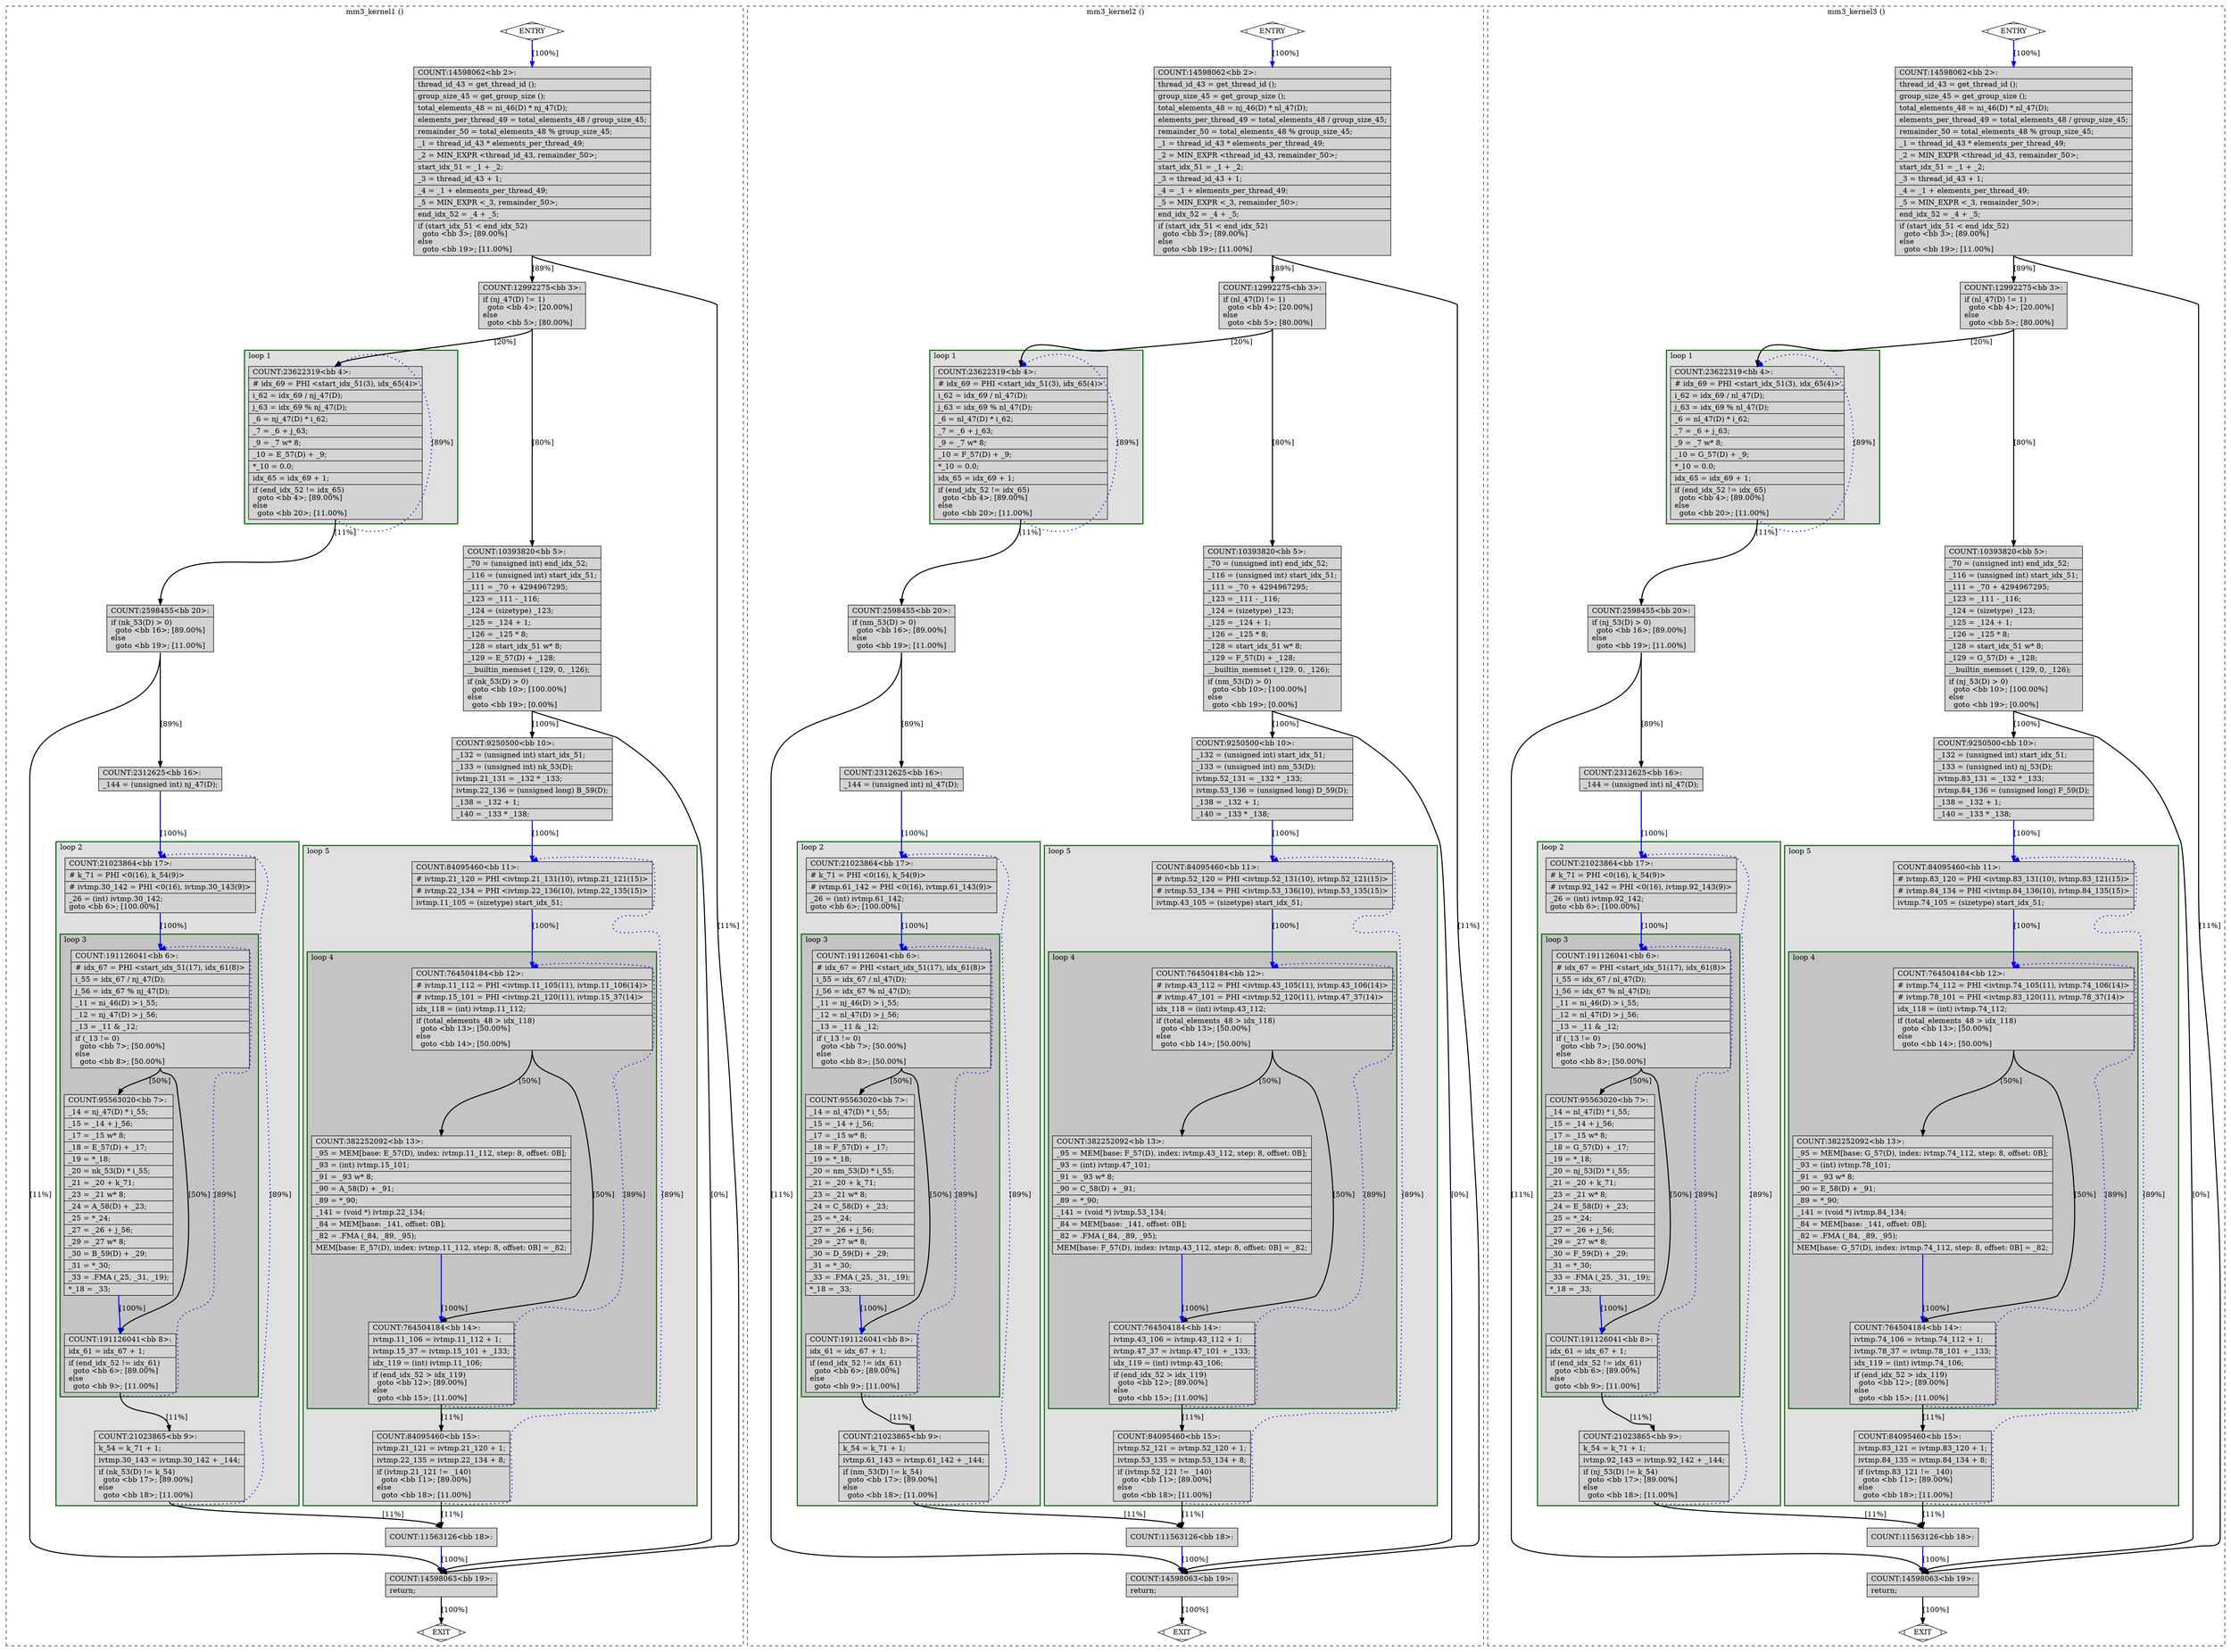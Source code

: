 digraph "3mm.dev.c.231t.optimized" {
overlap=false;
subgraph "cluster_mm3_kernel1" {
	style="dashed";
	color="black";
	label="mm3_kernel1 ()";
	subgraph cluster_3_5 {
	style="filled";
	color="darkgreen";
	fillcolor="grey88";
	label="loop 5";
	labeljust=l;
	penwidth=2;
	subgraph cluster_3_4 {
	style="filled";
	color="darkgreen";
	fillcolor="grey77";
	label="loop 4";
	labeljust=l;
	penwidth=2;
	fn_3_basic_block_12 [shape=record,style=filled,fillcolor=lightgrey,label="{COUNT:764504184\<bb\ 12\>:\l\
|#\ ivtmp.11_112\ =\ PHI\ \<ivtmp.11_105(11),\ ivtmp.11_106(14)\>\l\
|#\ ivtmp.15_101\ =\ PHI\ \<ivtmp.21_120(11),\ ivtmp.15_37(14)\>\l\
|idx_118\ =\ (int)\ ivtmp.11_112;\l\
|if\ (total_elements_48\ \>\ idx_118)\l\
\ \ goto\ \<bb\ 13\>;\ [50.00%]\l\
else\l\
\ \ goto\ \<bb\ 14\>;\ [50.00%]\l\
}"];

	fn_3_basic_block_13 [shape=record,style=filled,fillcolor=lightgrey,label="{COUNT:382252092\<bb\ 13\>:\l\
|_95\ =\ MEM[base:\ E_57(D),\ index:\ ivtmp.11_112,\ step:\ 8,\ offset:\ 0B];\l\
|_93\ =\ (int)\ ivtmp.15_101;\l\
|_91\ =\ _93\ w*\ 8;\l\
|_90\ =\ A_58(D)\ +\ _91;\l\
|_89\ =\ *_90;\l\
|_141\ =\ (void\ *)\ ivtmp.22_134;\l\
|_84\ =\ MEM[base:\ _141,\ offset:\ 0B];\l\
|_82\ =\ .FMA\ (_84,\ _89,\ _95);\l\
|MEM[base:\ E_57(D),\ index:\ ivtmp.11_112,\ step:\ 8,\ offset:\ 0B]\ =\ _82;\l\
}"];

	fn_3_basic_block_14 [shape=record,style=filled,fillcolor=lightgrey,label="{COUNT:764504184\<bb\ 14\>:\l\
|ivtmp.11_106\ =\ ivtmp.11_112\ +\ 1;\l\
|ivtmp.15_37\ =\ ivtmp.15_101\ +\ _133;\l\
|idx_119\ =\ (int)\ ivtmp.11_106;\l\
|if\ (end_idx_52\ \>\ idx_119)\l\
\ \ goto\ \<bb\ 12\>;\ [89.00%]\l\
else\l\
\ \ goto\ \<bb\ 15\>;\ [11.00%]\l\
}"];

	}
	fn_3_basic_block_11 [shape=record,style=filled,fillcolor=lightgrey,label="{COUNT:84095460\<bb\ 11\>:\l\
|#\ ivtmp.21_120\ =\ PHI\ \<ivtmp.21_131(10),\ ivtmp.21_121(15)\>\l\
|#\ ivtmp.22_134\ =\ PHI\ \<ivtmp.22_136(10),\ ivtmp.22_135(15)\>\l\
|ivtmp.11_105\ =\ (sizetype)\ start_idx_51;\l\
}"];

	fn_3_basic_block_15 [shape=record,style=filled,fillcolor=lightgrey,label="{COUNT:84095460\<bb\ 15\>:\l\
|ivtmp.21_121\ =\ ivtmp.21_120\ +\ 1;\l\
|ivtmp.22_135\ =\ ivtmp.22_134\ +\ 8;\l\
|if\ (ivtmp.21_121\ !=\ _140)\l\
\ \ goto\ \<bb\ 11\>;\ [89.00%]\l\
else\l\
\ \ goto\ \<bb\ 18\>;\ [11.00%]\l\
}"];

	}
	subgraph cluster_3_2 {
	style="filled";
	color="darkgreen";
	fillcolor="grey88";
	label="loop 2";
	labeljust=l;
	penwidth=2;
	subgraph cluster_3_3 {
	style="filled";
	color="darkgreen";
	fillcolor="grey77";
	label="loop 3";
	labeljust=l;
	penwidth=2;
	fn_3_basic_block_6 [shape=record,style=filled,fillcolor=lightgrey,label="{COUNT:191126041\<bb\ 6\>:\l\
|#\ idx_67\ =\ PHI\ \<start_idx_51(17),\ idx_61(8)\>\l\
|i_55\ =\ idx_67\ /\ nj_47(D);\l\
|j_56\ =\ idx_67\ %\ nj_47(D);\l\
|_11\ =\ ni_46(D)\ \>\ i_55;\l\
|_12\ =\ nj_47(D)\ \>\ j_56;\l\
|_13\ =\ _11\ &\ _12;\l\
|if\ (_13\ !=\ 0)\l\
\ \ goto\ \<bb\ 7\>;\ [50.00%]\l\
else\l\
\ \ goto\ \<bb\ 8\>;\ [50.00%]\l\
}"];

	fn_3_basic_block_7 [shape=record,style=filled,fillcolor=lightgrey,label="{COUNT:95563020\<bb\ 7\>:\l\
|_14\ =\ nj_47(D)\ *\ i_55;\l\
|_15\ =\ _14\ +\ j_56;\l\
|_17\ =\ _15\ w*\ 8;\l\
|_18\ =\ E_57(D)\ +\ _17;\l\
|_19\ =\ *_18;\l\
|_20\ =\ nk_53(D)\ *\ i_55;\l\
|_21\ =\ _20\ +\ k_71;\l\
|_23\ =\ _21\ w*\ 8;\l\
|_24\ =\ A_58(D)\ +\ _23;\l\
|_25\ =\ *_24;\l\
|_27\ =\ _26\ +\ j_56;\l\
|_29\ =\ _27\ w*\ 8;\l\
|_30\ =\ B_59(D)\ +\ _29;\l\
|_31\ =\ *_30;\l\
|_33\ =\ .FMA\ (_25,\ _31,\ _19);\l\
|*_18\ =\ _33;\l\
}"];

	fn_3_basic_block_8 [shape=record,style=filled,fillcolor=lightgrey,label="{COUNT:191126041\<bb\ 8\>:\l\
|idx_61\ =\ idx_67\ +\ 1;\l\
|if\ (end_idx_52\ !=\ idx_61)\l\
\ \ goto\ \<bb\ 6\>;\ [89.00%]\l\
else\l\
\ \ goto\ \<bb\ 9\>;\ [11.00%]\l\
}"];

	}
	fn_3_basic_block_17 [shape=record,style=filled,fillcolor=lightgrey,label="{COUNT:21023864\<bb\ 17\>:\l\
|#\ k_71\ =\ PHI\ \<0(16),\ k_54(9)\>\l\
|#\ ivtmp.30_142\ =\ PHI\ \<0(16),\ ivtmp.30_143(9)\>\l\
|_26\ =\ (int)\ ivtmp.30_142;\l\
goto\ \<bb\ 6\>;\ [100.00%]\l\
}"];

	fn_3_basic_block_9 [shape=record,style=filled,fillcolor=lightgrey,label="{COUNT:21023865\<bb\ 9\>:\l\
|k_54\ =\ k_71\ +\ 1;\l\
|ivtmp.30_143\ =\ ivtmp.30_142\ +\ _144;\l\
|if\ (nk_53(D)\ !=\ k_54)\l\
\ \ goto\ \<bb\ 17\>;\ [89.00%]\l\
else\l\
\ \ goto\ \<bb\ 18\>;\ [11.00%]\l\
}"];

	}
	subgraph cluster_3_1 {
	style="filled";
	color="darkgreen";
	fillcolor="grey88";
	label="loop 1";
	labeljust=l;
	penwidth=2;
	fn_3_basic_block_4 [shape=record,style=filled,fillcolor=lightgrey,label="{COUNT:23622319\<bb\ 4\>:\l\
|#\ idx_69\ =\ PHI\ \<start_idx_51(3),\ idx_65(4)\>\l\
|i_62\ =\ idx_69\ /\ nj_47(D);\l\
|j_63\ =\ idx_69\ %\ nj_47(D);\l\
|_6\ =\ nj_47(D)\ *\ i_62;\l\
|_7\ =\ _6\ +\ j_63;\l\
|_9\ =\ _7\ w*\ 8;\l\
|_10\ =\ E_57(D)\ +\ _9;\l\
|*_10\ =\ 0.0;\l\
|idx_65\ =\ idx_69\ +\ 1;\l\
|if\ (end_idx_52\ !=\ idx_65)\l\
\ \ goto\ \<bb\ 4\>;\ [89.00%]\l\
else\l\
\ \ goto\ \<bb\ 20\>;\ [11.00%]\l\
}"];

	}
	fn_3_basic_block_0 [shape=Mdiamond,style=filled,fillcolor=white,label="ENTRY"];

	fn_3_basic_block_1 [shape=Mdiamond,style=filled,fillcolor=white,label="EXIT"];

	fn_3_basic_block_2 [shape=record,style=filled,fillcolor=lightgrey,label="{COUNT:14598062\<bb\ 2\>:\l\
|thread_id_43\ =\ get_thread_id\ ();\l\
|group_size_45\ =\ get_group_size\ ();\l\
|total_elements_48\ =\ ni_46(D)\ *\ nj_47(D);\l\
|elements_per_thread_49\ =\ total_elements_48\ /\ group_size_45;\l\
|remainder_50\ =\ total_elements_48\ %\ group_size_45;\l\
|_1\ =\ thread_id_43\ *\ elements_per_thread_49;\l\
|_2\ =\ MIN_EXPR\ \<thread_id_43,\ remainder_50\>;\l\
|start_idx_51\ =\ _1\ +\ _2;\l\
|_3\ =\ thread_id_43\ +\ 1;\l\
|_4\ =\ _1\ +\ elements_per_thread_49;\l\
|_5\ =\ MIN_EXPR\ \<_3,\ remainder_50\>;\l\
|end_idx_52\ =\ _4\ +\ _5;\l\
|if\ (start_idx_51\ \<\ end_idx_52)\l\
\ \ goto\ \<bb\ 3\>;\ [89.00%]\l\
else\l\
\ \ goto\ \<bb\ 19\>;\ [11.00%]\l\
}"];

	fn_3_basic_block_3 [shape=record,style=filled,fillcolor=lightgrey,label="{COUNT:12992275\<bb\ 3\>:\l\
|if\ (nj_47(D)\ !=\ 1)\l\
\ \ goto\ \<bb\ 4\>;\ [20.00%]\l\
else\l\
\ \ goto\ \<bb\ 5\>;\ [80.00%]\l\
}"];

	fn_3_basic_block_5 [shape=record,style=filled,fillcolor=lightgrey,label="{COUNT:10393820\<bb\ 5\>:\l\
|_70\ =\ (unsigned\ int)\ end_idx_52;\l\
|_116\ =\ (unsigned\ int)\ start_idx_51;\l\
|_111\ =\ _70\ +\ 4294967295;\l\
|_123\ =\ _111\ -\ _116;\l\
|_124\ =\ (sizetype)\ _123;\l\
|_125\ =\ _124\ +\ 1;\l\
|_126\ =\ _125\ *\ 8;\l\
|_128\ =\ start_idx_51\ w*\ 8;\l\
|_129\ =\ E_57(D)\ +\ _128;\l\
|__builtin_memset\ (_129,\ 0,\ _126);\l\
|if\ (nk_53(D)\ \>\ 0)\l\
\ \ goto\ \<bb\ 10\>;\ [100.00%]\l\
else\l\
\ \ goto\ \<bb\ 19\>;\ [0.00%]\l\
}"];

	fn_3_basic_block_10 [shape=record,style=filled,fillcolor=lightgrey,label="{COUNT:9250500\<bb\ 10\>:\l\
|_132\ =\ (unsigned\ int)\ start_idx_51;\l\
|_133\ =\ (unsigned\ int)\ nk_53(D);\l\
|ivtmp.21_131\ =\ _132\ *\ _133;\l\
|ivtmp.22_136\ =\ (unsigned\ long)\ B_59(D);\l\
|_138\ =\ _132\ +\ 1;\l\
|_140\ =\ _133\ *\ _138;\l\
}"];

	fn_3_basic_block_16 [shape=record,style=filled,fillcolor=lightgrey,label="{COUNT:2312625\<bb\ 16\>:\l\
|_144\ =\ (unsigned\ int)\ nj_47(D);\l\
}"];

	fn_3_basic_block_18 [shape=record,style=filled,fillcolor=lightgrey,label="{COUNT:11563126\<bb\ 18\>:\l\
}"];

	fn_3_basic_block_19 [shape=record,style=filled,fillcolor=lightgrey,label="{COUNT:14598063\<bb\ 19\>:\l\
|return;\l\
}"];

	fn_3_basic_block_20 [shape=record,style=filled,fillcolor=lightgrey,label="{COUNT:2598455\<bb\ 20\>:\l\
|if\ (nk_53(D)\ \>\ 0)\l\
\ \ goto\ \<bb\ 16\>;\ [89.00%]\l\
else\l\
\ \ goto\ \<bb\ 19\>;\ [11.00%]\l\
}"];

	fn_3_basic_block_0:s -> fn_3_basic_block_2:n [style="solid,bold",color=blue,weight=100,constraint=true,label="[100%]"];
	fn_3_basic_block_2:s -> fn_3_basic_block_3:n [style="solid,bold",color=black,weight=10,constraint=true,label="[89%]"];
	fn_3_basic_block_2:s -> fn_3_basic_block_19:n [style="solid,bold",color=black,weight=10,constraint=true,label="[11%]"];
	fn_3_basic_block_3:s -> fn_3_basic_block_5:n [style="solid,bold",color=black,weight=10,constraint=true,label="[80%]"];
	fn_3_basic_block_3:s -> fn_3_basic_block_4:n [style="solid,bold",color=black,weight=10,constraint=true,label="[20%]"];
	fn_3_basic_block_4:s -> fn_3_basic_block_4:n [style="dotted,bold",color=blue,weight=10,constraint=false,label="[89%]"];
	fn_3_basic_block_4:s -> fn_3_basic_block_20:n [style="solid,bold",color=black,weight=10,constraint=true,label="[11%]"];
	fn_3_basic_block_5:s -> fn_3_basic_block_10:n [style="solid,bold",color=black,weight=10,constraint=true,label="[100%]"];
	fn_3_basic_block_5:s -> fn_3_basic_block_19:n [style="solid,bold",color=black,weight=10,constraint=true,label="[0%]"];
	fn_3_basic_block_6:s -> fn_3_basic_block_7:n [style="solid,bold",color=black,weight=10,constraint=true,label="[50%]"];
	fn_3_basic_block_6:s -> fn_3_basic_block_8:n [style="solid,bold",color=black,weight=10,constraint=true,label="[50%]"];
	fn_3_basic_block_7:s -> fn_3_basic_block_8:n [style="solid,bold",color=blue,weight=100,constraint=true,label="[100%]"];
	fn_3_basic_block_8:s -> fn_3_basic_block_6:n [style="dotted,bold",color=blue,weight=10,constraint=false,label="[89%]"];
	fn_3_basic_block_8:s -> fn_3_basic_block_9:n [style="solid,bold",color=black,weight=10,constraint=true,label="[11%]"];
	fn_3_basic_block_9:s -> fn_3_basic_block_17:n [style="dotted,bold",color=blue,weight=10,constraint=false,label="[89%]"];
	fn_3_basic_block_9:s -> fn_3_basic_block_18:n [style="solid,bold",color=black,weight=10,constraint=true,label="[11%]"];
	fn_3_basic_block_10:s -> fn_3_basic_block_11:n [style="solid,bold",color=blue,weight=100,constraint=true,label="[100%]"];
	fn_3_basic_block_11:s -> fn_3_basic_block_12:n [style="solid,bold",color=blue,weight=100,constraint=true,label="[100%]"];
	fn_3_basic_block_12:s -> fn_3_basic_block_13:n [style="solid,bold",color=black,weight=10,constraint=true,label="[50%]"];
	fn_3_basic_block_12:s -> fn_3_basic_block_14:n [style="solid,bold",color=black,weight=10,constraint=true,label="[50%]"];
	fn_3_basic_block_13:s -> fn_3_basic_block_14:n [style="solid,bold",color=blue,weight=100,constraint=true,label="[100%]"];
	fn_3_basic_block_14:s -> fn_3_basic_block_12:n [style="dotted,bold",color=blue,weight=10,constraint=false,label="[89%]"];
	fn_3_basic_block_14:s -> fn_3_basic_block_15:n [style="solid,bold",color=black,weight=10,constraint=true,label="[11%]"];
	fn_3_basic_block_15:s -> fn_3_basic_block_11:n [style="dotted,bold",color=blue,weight=10,constraint=false,label="[89%]"];
	fn_3_basic_block_15:s -> fn_3_basic_block_18:n [style="solid,bold",color=black,weight=10,constraint=true,label="[11%]"];
	fn_3_basic_block_16:s -> fn_3_basic_block_17:n [style="solid,bold",color=blue,weight=100,constraint=true,label="[100%]"];
	fn_3_basic_block_17:s -> fn_3_basic_block_6:n [style="solid,bold",color=blue,weight=100,constraint=true,label="[100%]"];
	fn_3_basic_block_18:s -> fn_3_basic_block_19:n [style="solid,bold",color=blue,weight=100,constraint=true,label="[100%]"];
	fn_3_basic_block_19:s -> fn_3_basic_block_1:n [style="solid,bold",color=black,weight=10,constraint=true,label="[100%]"];
	fn_3_basic_block_20:s -> fn_3_basic_block_16:n [style="solid,bold",color=black,weight=10,constraint=true,label="[89%]"];
	fn_3_basic_block_20:s -> fn_3_basic_block_19:n [style="solid,bold",color=black,weight=10,constraint=true,label="[11%]"];
	fn_3_basic_block_0:s -> fn_3_basic_block_1:n [style="invis",constraint=true];
}
subgraph "cluster_mm3_kernel2" {
	style="dashed";
	color="black";
	label="mm3_kernel2 ()";
	subgraph cluster_4_5 {
	style="filled";
	color="darkgreen";
	fillcolor="grey88";
	label="loop 5";
	labeljust=l;
	penwidth=2;
	subgraph cluster_4_4 {
	style="filled";
	color="darkgreen";
	fillcolor="grey77";
	label="loop 4";
	labeljust=l;
	penwidth=2;
	fn_4_basic_block_12 [shape=record,style=filled,fillcolor=lightgrey,label="{COUNT:764504184\<bb\ 12\>:\l\
|#\ ivtmp.43_112\ =\ PHI\ \<ivtmp.43_105(11),\ ivtmp.43_106(14)\>\l\
|#\ ivtmp.47_101\ =\ PHI\ \<ivtmp.52_120(11),\ ivtmp.47_37(14)\>\l\
|idx_118\ =\ (int)\ ivtmp.43_112;\l\
|if\ (total_elements_48\ \>\ idx_118)\l\
\ \ goto\ \<bb\ 13\>;\ [50.00%]\l\
else\l\
\ \ goto\ \<bb\ 14\>;\ [50.00%]\l\
}"];

	fn_4_basic_block_13 [shape=record,style=filled,fillcolor=lightgrey,label="{COUNT:382252092\<bb\ 13\>:\l\
|_95\ =\ MEM[base:\ F_57(D),\ index:\ ivtmp.43_112,\ step:\ 8,\ offset:\ 0B];\l\
|_93\ =\ (int)\ ivtmp.47_101;\l\
|_91\ =\ _93\ w*\ 8;\l\
|_90\ =\ C_58(D)\ +\ _91;\l\
|_89\ =\ *_90;\l\
|_141\ =\ (void\ *)\ ivtmp.53_134;\l\
|_84\ =\ MEM[base:\ _141,\ offset:\ 0B];\l\
|_82\ =\ .FMA\ (_84,\ _89,\ _95);\l\
|MEM[base:\ F_57(D),\ index:\ ivtmp.43_112,\ step:\ 8,\ offset:\ 0B]\ =\ _82;\l\
}"];

	fn_4_basic_block_14 [shape=record,style=filled,fillcolor=lightgrey,label="{COUNT:764504184\<bb\ 14\>:\l\
|ivtmp.43_106\ =\ ivtmp.43_112\ +\ 1;\l\
|ivtmp.47_37\ =\ ivtmp.47_101\ +\ _133;\l\
|idx_119\ =\ (int)\ ivtmp.43_106;\l\
|if\ (end_idx_52\ \>\ idx_119)\l\
\ \ goto\ \<bb\ 12\>;\ [89.00%]\l\
else\l\
\ \ goto\ \<bb\ 15\>;\ [11.00%]\l\
}"];

	}
	fn_4_basic_block_11 [shape=record,style=filled,fillcolor=lightgrey,label="{COUNT:84095460\<bb\ 11\>:\l\
|#\ ivtmp.52_120\ =\ PHI\ \<ivtmp.52_131(10),\ ivtmp.52_121(15)\>\l\
|#\ ivtmp.53_134\ =\ PHI\ \<ivtmp.53_136(10),\ ivtmp.53_135(15)\>\l\
|ivtmp.43_105\ =\ (sizetype)\ start_idx_51;\l\
}"];

	fn_4_basic_block_15 [shape=record,style=filled,fillcolor=lightgrey,label="{COUNT:84095460\<bb\ 15\>:\l\
|ivtmp.52_121\ =\ ivtmp.52_120\ +\ 1;\l\
|ivtmp.53_135\ =\ ivtmp.53_134\ +\ 8;\l\
|if\ (ivtmp.52_121\ !=\ _140)\l\
\ \ goto\ \<bb\ 11\>;\ [89.00%]\l\
else\l\
\ \ goto\ \<bb\ 18\>;\ [11.00%]\l\
}"];

	}
	subgraph cluster_4_2 {
	style="filled";
	color="darkgreen";
	fillcolor="grey88";
	label="loop 2";
	labeljust=l;
	penwidth=2;
	subgraph cluster_4_3 {
	style="filled";
	color="darkgreen";
	fillcolor="grey77";
	label="loop 3";
	labeljust=l;
	penwidth=2;
	fn_4_basic_block_6 [shape=record,style=filled,fillcolor=lightgrey,label="{COUNT:191126041\<bb\ 6\>:\l\
|#\ idx_67\ =\ PHI\ \<start_idx_51(17),\ idx_61(8)\>\l\
|i_55\ =\ idx_67\ /\ nl_47(D);\l\
|j_56\ =\ idx_67\ %\ nl_47(D);\l\
|_11\ =\ nj_46(D)\ \>\ i_55;\l\
|_12\ =\ nl_47(D)\ \>\ j_56;\l\
|_13\ =\ _11\ &\ _12;\l\
|if\ (_13\ !=\ 0)\l\
\ \ goto\ \<bb\ 7\>;\ [50.00%]\l\
else\l\
\ \ goto\ \<bb\ 8\>;\ [50.00%]\l\
}"];

	fn_4_basic_block_7 [shape=record,style=filled,fillcolor=lightgrey,label="{COUNT:95563020\<bb\ 7\>:\l\
|_14\ =\ nl_47(D)\ *\ i_55;\l\
|_15\ =\ _14\ +\ j_56;\l\
|_17\ =\ _15\ w*\ 8;\l\
|_18\ =\ F_57(D)\ +\ _17;\l\
|_19\ =\ *_18;\l\
|_20\ =\ nm_53(D)\ *\ i_55;\l\
|_21\ =\ _20\ +\ k_71;\l\
|_23\ =\ _21\ w*\ 8;\l\
|_24\ =\ C_58(D)\ +\ _23;\l\
|_25\ =\ *_24;\l\
|_27\ =\ _26\ +\ j_56;\l\
|_29\ =\ _27\ w*\ 8;\l\
|_30\ =\ D_59(D)\ +\ _29;\l\
|_31\ =\ *_30;\l\
|_33\ =\ .FMA\ (_25,\ _31,\ _19);\l\
|*_18\ =\ _33;\l\
}"];

	fn_4_basic_block_8 [shape=record,style=filled,fillcolor=lightgrey,label="{COUNT:191126041\<bb\ 8\>:\l\
|idx_61\ =\ idx_67\ +\ 1;\l\
|if\ (end_idx_52\ !=\ idx_61)\l\
\ \ goto\ \<bb\ 6\>;\ [89.00%]\l\
else\l\
\ \ goto\ \<bb\ 9\>;\ [11.00%]\l\
}"];

	}
	fn_4_basic_block_17 [shape=record,style=filled,fillcolor=lightgrey,label="{COUNT:21023864\<bb\ 17\>:\l\
|#\ k_71\ =\ PHI\ \<0(16),\ k_54(9)\>\l\
|#\ ivtmp.61_142\ =\ PHI\ \<0(16),\ ivtmp.61_143(9)\>\l\
|_26\ =\ (int)\ ivtmp.61_142;\l\
goto\ \<bb\ 6\>;\ [100.00%]\l\
}"];

	fn_4_basic_block_9 [shape=record,style=filled,fillcolor=lightgrey,label="{COUNT:21023865\<bb\ 9\>:\l\
|k_54\ =\ k_71\ +\ 1;\l\
|ivtmp.61_143\ =\ ivtmp.61_142\ +\ _144;\l\
|if\ (nm_53(D)\ !=\ k_54)\l\
\ \ goto\ \<bb\ 17\>;\ [89.00%]\l\
else\l\
\ \ goto\ \<bb\ 18\>;\ [11.00%]\l\
}"];

	}
	subgraph cluster_4_1 {
	style="filled";
	color="darkgreen";
	fillcolor="grey88";
	label="loop 1";
	labeljust=l;
	penwidth=2;
	fn_4_basic_block_4 [shape=record,style=filled,fillcolor=lightgrey,label="{COUNT:23622319\<bb\ 4\>:\l\
|#\ idx_69\ =\ PHI\ \<start_idx_51(3),\ idx_65(4)\>\l\
|i_62\ =\ idx_69\ /\ nl_47(D);\l\
|j_63\ =\ idx_69\ %\ nl_47(D);\l\
|_6\ =\ nl_47(D)\ *\ i_62;\l\
|_7\ =\ _6\ +\ j_63;\l\
|_9\ =\ _7\ w*\ 8;\l\
|_10\ =\ F_57(D)\ +\ _9;\l\
|*_10\ =\ 0.0;\l\
|idx_65\ =\ idx_69\ +\ 1;\l\
|if\ (end_idx_52\ !=\ idx_65)\l\
\ \ goto\ \<bb\ 4\>;\ [89.00%]\l\
else\l\
\ \ goto\ \<bb\ 20\>;\ [11.00%]\l\
}"];

	}
	fn_4_basic_block_0 [shape=Mdiamond,style=filled,fillcolor=white,label="ENTRY"];

	fn_4_basic_block_1 [shape=Mdiamond,style=filled,fillcolor=white,label="EXIT"];

	fn_4_basic_block_2 [shape=record,style=filled,fillcolor=lightgrey,label="{COUNT:14598062\<bb\ 2\>:\l\
|thread_id_43\ =\ get_thread_id\ ();\l\
|group_size_45\ =\ get_group_size\ ();\l\
|total_elements_48\ =\ nj_46(D)\ *\ nl_47(D);\l\
|elements_per_thread_49\ =\ total_elements_48\ /\ group_size_45;\l\
|remainder_50\ =\ total_elements_48\ %\ group_size_45;\l\
|_1\ =\ thread_id_43\ *\ elements_per_thread_49;\l\
|_2\ =\ MIN_EXPR\ \<thread_id_43,\ remainder_50\>;\l\
|start_idx_51\ =\ _1\ +\ _2;\l\
|_3\ =\ thread_id_43\ +\ 1;\l\
|_4\ =\ _1\ +\ elements_per_thread_49;\l\
|_5\ =\ MIN_EXPR\ \<_3,\ remainder_50\>;\l\
|end_idx_52\ =\ _4\ +\ _5;\l\
|if\ (start_idx_51\ \<\ end_idx_52)\l\
\ \ goto\ \<bb\ 3\>;\ [89.00%]\l\
else\l\
\ \ goto\ \<bb\ 19\>;\ [11.00%]\l\
}"];

	fn_4_basic_block_3 [shape=record,style=filled,fillcolor=lightgrey,label="{COUNT:12992275\<bb\ 3\>:\l\
|if\ (nl_47(D)\ !=\ 1)\l\
\ \ goto\ \<bb\ 4\>;\ [20.00%]\l\
else\l\
\ \ goto\ \<bb\ 5\>;\ [80.00%]\l\
}"];

	fn_4_basic_block_5 [shape=record,style=filled,fillcolor=lightgrey,label="{COUNT:10393820\<bb\ 5\>:\l\
|_70\ =\ (unsigned\ int)\ end_idx_52;\l\
|_116\ =\ (unsigned\ int)\ start_idx_51;\l\
|_111\ =\ _70\ +\ 4294967295;\l\
|_123\ =\ _111\ -\ _116;\l\
|_124\ =\ (sizetype)\ _123;\l\
|_125\ =\ _124\ +\ 1;\l\
|_126\ =\ _125\ *\ 8;\l\
|_128\ =\ start_idx_51\ w*\ 8;\l\
|_129\ =\ F_57(D)\ +\ _128;\l\
|__builtin_memset\ (_129,\ 0,\ _126);\l\
|if\ (nm_53(D)\ \>\ 0)\l\
\ \ goto\ \<bb\ 10\>;\ [100.00%]\l\
else\l\
\ \ goto\ \<bb\ 19\>;\ [0.00%]\l\
}"];

	fn_4_basic_block_10 [shape=record,style=filled,fillcolor=lightgrey,label="{COUNT:9250500\<bb\ 10\>:\l\
|_132\ =\ (unsigned\ int)\ start_idx_51;\l\
|_133\ =\ (unsigned\ int)\ nm_53(D);\l\
|ivtmp.52_131\ =\ _132\ *\ _133;\l\
|ivtmp.53_136\ =\ (unsigned\ long)\ D_59(D);\l\
|_138\ =\ _132\ +\ 1;\l\
|_140\ =\ _133\ *\ _138;\l\
}"];

	fn_4_basic_block_16 [shape=record,style=filled,fillcolor=lightgrey,label="{COUNT:2312625\<bb\ 16\>:\l\
|_144\ =\ (unsigned\ int)\ nl_47(D);\l\
}"];

	fn_4_basic_block_18 [shape=record,style=filled,fillcolor=lightgrey,label="{COUNT:11563126\<bb\ 18\>:\l\
}"];

	fn_4_basic_block_19 [shape=record,style=filled,fillcolor=lightgrey,label="{COUNT:14598063\<bb\ 19\>:\l\
|return;\l\
}"];

	fn_4_basic_block_20 [shape=record,style=filled,fillcolor=lightgrey,label="{COUNT:2598455\<bb\ 20\>:\l\
|if\ (nm_53(D)\ \>\ 0)\l\
\ \ goto\ \<bb\ 16\>;\ [89.00%]\l\
else\l\
\ \ goto\ \<bb\ 19\>;\ [11.00%]\l\
}"];

	fn_4_basic_block_0:s -> fn_4_basic_block_2:n [style="solid,bold",color=blue,weight=100,constraint=true,label="[100%]"];
	fn_4_basic_block_2:s -> fn_4_basic_block_3:n [style="solid,bold",color=black,weight=10,constraint=true,label="[89%]"];
	fn_4_basic_block_2:s -> fn_4_basic_block_19:n [style="solid,bold",color=black,weight=10,constraint=true,label="[11%]"];
	fn_4_basic_block_3:s -> fn_4_basic_block_5:n [style="solid,bold",color=black,weight=10,constraint=true,label="[80%]"];
	fn_4_basic_block_3:s -> fn_4_basic_block_4:n [style="solid,bold",color=black,weight=10,constraint=true,label="[20%]"];
	fn_4_basic_block_4:s -> fn_4_basic_block_4:n [style="dotted,bold",color=blue,weight=10,constraint=false,label="[89%]"];
	fn_4_basic_block_4:s -> fn_4_basic_block_20:n [style="solid,bold",color=black,weight=10,constraint=true,label="[11%]"];
	fn_4_basic_block_5:s -> fn_4_basic_block_10:n [style="solid,bold",color=black,weight=10,constraint=true,label="[100%]"];
	fn_4_basic_block_5:s -> fn_4_basic_block_19:n [style="solid,bold",color=black,weight=10,constraint=true,label="[0%]"];
	fn_4_basic_block_6:s -> fn_4_basic_block_7:n [style="solid,bold",color=black,weight=10,constraint=true,label="[50%]"];
	fn_4_basic_block_6:s -> fn_4_basic_block_8:n [style="solid,bold",color=black,weight=10,constraint=true,label="[50%]"];
	fn_4_basic_block_7:s -> fn_4_basic_block_8:n [style="solid,bold",color=blue,weight=100,constraint=true,label="[100%]"];
	fn_4_basic_block_8:s -> fn_4_basic_block_6:n [style="dotted,bold",color=blue,weight=10,constraint=false,label="[89%]"];
	fn_4_basic_block_8:s -> fn_4_basic_block_9:n [style="solid,bold",color=black,weight=10,constraint=true,label="[11%]"];
	fn_4_basic_block_9:s -> fn_4_basic_block_17:n [style="dotted,bold",color=blue,weight=10,constraint=false,label="[89%]"];
	fn_4_basic_block_9:s -> fn_4_basic_block_18:n [style="solid,bold",color=black,weight=10,constraint=true,label="[11%]"];
	fn_4_basic_block_10:s -> fn_4_basic_block_11:n [style="solid,bold",color=blue,weight=100,constraint=true,label="[100%]"];
	fn_4_basic_block_11:s -> fn_4_basic_block_12:n [style="solid,bold",color=blue,weight=100,constraint=true,label="[100%]"];
	fn_4_basic_block_12:s -> fn_4_basic_block_13:n [style="solid,bold",color=black,weight=10,constraint=true,label="[50%]"];
	fn_4_basic_block_12:s -> fn_4_basic_block_14:n [style="solid,bold",color=black,weight=10,constraint=true,label="[50%]"];
	fn_4_basic_block_13:s -> fn_4_basic_block_14:n [style="solid,bold",color=blue,weight=100,constraint=true,label="[100%]"];
	fn_4_basic_block_14:s -> fn_4_basic_block_12:n [style="dotted,bold",color=blue,weight=10,constraint=false,label="[89%]"];
	fn_4_basic_block_14:s -> fn_4_basic_block_15:n [style="solid,bold",color=black,weight=10,constraint=true,label="[11%]"];
	fn_4_basic_block_15:s -> fn_4_basic_block_11:n [style="dotted,bold",color=blue,weight=10,constraint=false,label="[89%]"];
	fn_4_basic_block_15:s -> fn_4_basic_block_18:n [style="solid,bold",color=black,weight=10,constraint=true,label="[11%]"];
	fn_4_basic_block_16:s -> fn_4_basic_block_17:n [style="solid,bold",color=blue,weight=100,constraint=true,label="[100%]"];
	fn_4_basic_block_17:s -> fn_4_basic_block_6:n [style="solid,bold",color=blue,weight=100,constraint=true,label="[100%]"];
	fn_4_basic_block_18:s -> fn_4_basic_block_19:n [style="solid,bold",color=blue,weight=100,constraint=true,label="[100%]"];
	fn_4_basic_block_19:s -> fn_4_basic_block_1:n [style="solid,bold",color=black,weight=10,constraint=true,label="[100%]"];
	fn_4_basic_block_20:s -> fn_4_basic_block_16:n [style="solid,bold",color=black,weight=10,constraint=true,label="[89%]"];
	fn_4_basic_block_20:s -> fn_4_basic_block_19:n [style="solid,bold",color=black,weight=10,constraint=true,label="[11%]"];
	fn_4_basic_block_0:s -> fn_4_basic_block_1:n [style="invis",constraint=true];
}
subgraph "cluster_mm3_kernel3" {
	style="dashed";
	color="black";
	label="mm3_kernel3 ()";
	subgraph cluster_5_5 {
	style="filled";
	color="darkgreen";
	fillcolor="grey88";
	label="loop 5";
	labeljust=l;
	penwidth=2;
	subgraph cluster_5_4 {
	style="filled";
	color="darkgreen";
	fillcolor="grey77";
	label="loop 4";
	labeljust=l;
	penwidth=2;
	fn_5_basic_block_12 [shape=record,style=filled,fillcolor=lightgrey,label="{COUNT:764504184\<bb\ 12\>:\l\
|#\ ivtmp.74_112\ =\ PHI\ \<ivtmp.74_105(11),\ ivtmp.74_106(14)\>\l\
|#\ ivtmp.78_101\ =\ PHI\ \<ivtmp.83_120(11),\ ivtmp.78_37(14)\>\l\
|idx_118\ =\ (int)\ ivtmp.74_112;\l\
|if\ (total_elements_48\ \>\ idx_118)\l\
\ \ goto\ \<bb\ 13\>;\ [50.00%]\l\
else\l\
\ \ goto\ \<bb\ 14\>;\ [50.00%]\l\
}"];

	fn_5_basic_block_13 [shape=record,style=filled,fillcolor=lightgrey,label="{COUNT:382252092\<bb\ 13\>:\l\
|_95\ =\ MEM[base:\ G_57(D),\ index:\ ivtmp.74_112,\ step:\ 8,\ offset:\ 0B];\l\
|_93\ =\ (int)\ ivtmp.78_101;\l\
|_91\ =\ _93\ w*\ 8;\l\
|_90\ =\ E_58(D)\ +\ _91;\l\
|_89\ =\ *_90;\l\
|_141\ =\ (void\ *)\ ivtmp.84_134;\l\
|_84\ =\ MEM[base:\ _141,\ offset:\ 0B];\l\
|_82\ =\ .FMA\ (_84,\ _89,\ _95);\l\
|MEM[base:\ G_57(D),\ index:\ ivtmp.74_112,\ step:\ 8,\ offset:\ 0B]\ =\ _82;\l\
}"];

	fn_5_basic_block_14 [shape=record,style=filled,fillcolor=lightgrey,label="{COUNT:764504184\<bb\ 14\>:\l\
|ivtmp.74_106\ =\ ivtmp.74_112\ +\ 1;\l\
|ivtmp.78_37\ =\ ivtmp.78_101\ +\ _133;\l\
|idx_119\ =\ (int)\ ivtmp.74_106;\l\
|if\ (end_idx_52\ \>\ idx_119)\l\
\ \ goto\ \<bb\ 12\>;\ [89.00%]\l\
else\l\
\ \ goto\ \<bb\ 15\>;\ [11.00%]\l\
}"];

	}
	fn_5_basic_block_11 [shape=record,style=filled,fillcolor=lightgrey,label="{COUNT:84095460\<bb\ 11\>:\l\
|#\ ivtmp.83_120\ =\ PHI\ \<ivtmp.83_131(10),\ ivtmp.83_121(15)\>\l\
|#\ ivtmp.84_134\ =\ PHI\ \<ivtmp.84_136(10),\ ivtmp.84_135(15)\>\l\
|ivtmp.74_105\ =\ (sizetype)\ start_idx_51;\l\
}"];

	fn_5_basic_block_15 [shape=record,style=filled,fillcolor=lightgrey,label="{COUNT:84095460\<bb\ 15\>:\l\
|ivtmp.83_121\ =\ ivtmp.83_120\ +\ 1;\l\
|ivtmp.84_135\ =\ ivtmp.84_134\ +\ 8;\l\
|if\ (ivtmp.83_121\ !=\ _140)\l\
\ \ goto\ \<bb\ 11\>;\ [89.00%]\l\
else\l\
\ \ goto\ \<bb\ 18\>;\ [11.00%]\l\
}"];

	}
	subgraph cluster_5_2 {
	style="filled";
	color="darkgreen";
	fillcolor="grey88";
	label="loop 2";
	labeljust=l;
	penwidth=2;
	subgraph cluster_5_3 {
	style="filled";
	color="darkgreen";
	fillcolor="grey77";
	label="loop 3";
	labeljust=l;
	penwidth=2;
	fn_5_basic_block_6 [shape=record,style=filled,fillcolor=lightgrey,label="{COUNT:191126041\<bb\ 6\>:\l\
|#\ idx_67\ =\ PHI\ \<start_idx_51(17),\ idx_61(8)\>\l\
|i_55\ =\ idx_67\ /\ nl_47(D);\l\
|j_56\ =\ idx_67\ %\ nl_47(D);\l\
|_11\ =\ ni_46(D)\ \>\ i_55;\l\
|_12\ =\ nl_47(D)\ \>\ j_56;\l\
|_13\ =\ _11\ &\ _12;\l\
|if\ (_13\ !=\ 0)\l\
\ \ goto\ \<bb\ 7\>;\ [50.00%]\l\
else\l\
\ \ goto\ \<bb\ 8\>;\ [50.00%]\l\
}"];

	fn_5_basic_block_7 [shape=record,style=filled,fillcolor=lightgrey,label="{COUNT:95563020\<bb\ 7\>:\l\
|_14\ =\ nl_47(D)\ *\ i_55;\l\
|_15\ =\ _14\ +\ j_56;\l\
|_17\ =\ _15\ w*\ 8;\l\
|_18\ =\ G_57(D)\ +\ _17;\l\
|_19\ =\ *_18;\l\
|_20\ =\ nj_53(D)\ *\ i_55;\l\
|_21\ =\ _20\ +\ k_71;\l\
|_23\ =\ _21\ w*\ 8;\l\
|_24\ =\ E_58(D)\ +\ _23;\l\
|_25\ =\ *_24;\l\
|_27\ =\ _26\ +\ j_56;\l\
|_29\ =\ _27\ w*\ 8;\l\
|_30\ =\ F_59(D)\ +\ _29;\l\
|_31\ =\ *_30;\l\
|_33\ =\ .FMA\ (_25,\ _31,\ _19);\l\
|*_18\ =\ _33;\l\
}"];

	fn_5_basic_block_8 [shape=record,style=filled,fillcolor=lightgrey,label="{COUNT:191126041\<bb\ 8\>:\l\
|idx_61\ =\ idx_67\ +\ 1;\l\
|if\ (end_idx_52\ !=\ idx_61)\l\
\ \ goto\ \<bb\ 6\>;\ [89.00%]\l\
else\l\
\ \ goto\ \<bb\ 9\>;\ [11.00%]\l\
}"];

	}
	fn_5_basic_block_17 [shape=record,style=filled,fillcolor=lightgrey,label="{COUNT:21023864\<bb\ 17\>:\l\
|#\ k_71\ =\ PHI\ \<0(16),\ k_54(9)\>\l\
|#\ ivtmp.92_142\ =\ PHI\ \<0(16),\ ivtmp.92_143(9)\>\l\
|_26\ =\ (int)\ ivtmp.92_142;\l\
goto\ \<bb\ 6\>;\ [100.00%]\l\
}"];

	fn_5_basic_block_9 [shape=record,style=filled,fillcolor=lightgrey,label="{COUNT:21023865\<bb\ 9\>:\l\
|k_54\ =\ k_71\ +\ 1;\l\
|ivtmp.92_143\ =\ ivtmp.92_142\ +\ _144;\l\
|if\ (nj_53(D)\ !=\ k_54)\l\
\ \ goto\ \<bb\ 17\>;\ [89.00%]\l\
else\l\
\ \ goto\ \<bb\ 18\>;\ [11.00%]\l\
}"];

	}
	subgraph cluster_5_1 {
	style="filled";
	color="darkgreen";
	fillcolor="grey88";
	label="loop 1";
	labeljust=l;
	penwidth=2;
	fn_5_basic_block_4 [shape=record,style=filled,fillcolor=lightgrey,label="{COUNT:23622319\<bb\ 4\>:\l\
|#\ idx_69\ =\ PHI\ \<start_idx_51(3),\ idx_65(4)\>\l\
|i_62\ =\ idx_69\ /\ nl_47(D);\l\
|j_63\ =\ idx_69\ %\ nl_47(D);\l\
|_6\ =\ nl_47(D)\ *\ i_62;\l\
|_7\ =\ _6\ +\ j_63;\l\
|_9\ =\ _7\ w*\ 8;\l\
|_10\ =\ G_57(D)\ +\ _9;\l\
|*_10\ =\ 0.0;\l\
|idx_65\ =\ idx_69\ +\ 1;\l\
|if\ (end_idx_52\ !=\ idx_65)\l\
\ \ goto\ \<bb\ 4\>;\ [89.00%]\l\
else\l\
\ \ goto\ \<bb\ 20\>;\ [11.00%]\l\
}"];

	}
	fn_5_basic_block_0 [shape=Mdiamond,style=filled,fillcolor=white,label="ENTRY"];

	fn_5_basic_block_1 [shape=Mdiamond,style=filled,fillcolor=white,label="EXIT"];

	fn_5_basic_block_2 [shape=record,style=filled,fillcolor=lightgrey,label="{COUNT:14598062\<bb\ 2\>:\l\
|thread_id_43\ =\ get_thread_id\ ();\l\
|group_size_45\ =\ get_group_size\ ();\l\
|total_elements_48\ =\ ni_46(D)\ *\ nl_47(D);\l\
|elements_per_thread_49\ =\ total_elements_48\ /\ group_size_45;\l\
|remainder_50\ =\ total_elements_48\ %\ group_size_45;\l\
|_1\ =\ thread_id_43\ *\ elements_per_thread_49;\l\
|_2\ =\ MIN_EXPR\ \<thread_id_43,\ remainder_50\>;\l\
|start_idx_51\ =\ _1\ +\ _2;\l\
|_3\ =\ thread_id_43\ +\ 1;\l\
|_4\ =\ _1\ +\ elements_per_thread_49;\l\
|_5\ =\ MIN_EXPR\ \<_3,\ remainder_50\>;\l\
|end_idx_52\ =\ _4\ +\ _5;\l\
|if\ (start_idx_51\ \<\ end_idx_52)\l\
\ \ goto\ \<bb\ 3\>;\ [89.00%]\l\
else\l\
\ \ goto\ \<bb\ 19\>;\ [11.00%]\l\
}"];

	fn_5_basic_block_3 [shape=record,style=filled,fillcolor=lightgrey,label="{COUNT:12992275\<bb\ 3\>:\l\
|if\ (nl_47(D)\ !=\ 1)\l\
\ \ goto\ \<bb\ 4\>;\ [20.00%]\l\
else\l\
\ \ goto\ \<bb\ 5\>;\ [80.00%]\l\
}"];

	fn_5_basic_block_5 [shape=record,style=filled,fillcolor=lightgrey,label="{COUNT:10393820\<bb\ 5\>:\l\
|_70\ =\ (unsigned\ int)\ end_idx_52;\l\
|_116\ =\ (unsigned\ int)\ start_idx_51;\l\
|_111\ =\ _70\ +\ 4294967295;\l\
|_123\ =\ _111\ -\ _116;\l\
|_124\ =\ (sizetype)\ _123;\l\
|_125\ =\ _124\ +\ 1;\l\
|_126\ =\ _125\ *\ 8;\l\
|_128\ =\ start_idx_51\ w*\ 8;\l\
|_129\ =\ G_57(D)\ +\ _128;\l\
|__builtin_memset\ (_129,\ 0,\ _126);\l\
|if\ (nj_53(D)\ \>\ 0)\l\
\ \ goto\ \<bb\ 10\>;\ [100.00%]\l\
else\l\
\ \ goto\ \<bb\ 19\>;\ [0.00%]\l\
}"];

	fn_5_basic_block_10 [shape=record,style=filled,fillcolor=lightgrey,label="{COUNT:9250500\<bb\ 10\>:\l\
|_132\ =\ (unsigned\ int)\ start_idx_51;\l\
|_133\ =\ (unsigned\ int)\ nj_53(D);\l\
|ivtmp.83_131\ =\ _132\ *\ _133;\l\
|ivtmp.84_136\ =\ (unsigned\ long)\ F_59(D);\l\
|_138\ =\ _132\ +\ 1;\l\
|_140\ =\ _133\ *\ _138;\l\
}"];

	fn_5_basic_block_16 [shape=record,style=filled,fillcolor=lightgrey,label="{COUNT:2312625\<bb\ 16\>:\l\
|_144\ =\ (unsigned\ int)\ nl_47(D);\l\
}"];

	fn_5_basic_block_18 [shape=record,style=filled,fillcolor=lightgrey,label="{COUNT:11563126\<bb\ 18\>:\l\
}"];

	fn_5_basic_block_19 [shape=record,style=filled,fillcolor=lightgrey,label="{COUNT:14598063\<bb\ 19\>:\l\
|return;\l\
}"];

	fn_5_basic_block_20 [shape=record,style=filled,fillcolor=lightgrey,label="{COUNT:2598455\<bb\ 20\>:\l\
|if\ (nj_53(D)\ \>\ 0)\l\
\ \ goto\ \<bb\ 16\>;\ [89.00%]\l\
else\l\
\ \ goto\ \<bb\ 19\>;\ [11.00%]\l\
}"];

	fn_5_basic_block_0:s -> fn_5_basic_block_2:n [style="solid,bold",color=blue,weight=100,constraint=true,label="[100%]"];
	fn_5_basic_block_2:s -> fn_5_basic_block_3:n [style="solid,bold",color=black,weight=10,constraint=true,label="[89%]"];
	fn_5_basic_block_2:s -> fn_5_basic_block_19:n [style="solid,bold",color=black,weight=10,constraint=true,label="[11%]"];
	fn_5_basic_block_3:s -> fn_5_basic_block_5:n [style="solid,bold",color=black,weight=10,constraint=true,label="[80%]"];
	fn_5_basic_block_3:s -> fn_5_basic_block_4:n [style="solid,bold",color=black,weight=10,constraint=true,label="[20%]"];
	fn_5_basic_block_4:s -> fn_5_basic_block_4:n [style="dotted,bold",color=blue,weight=10,constraint=false,label="[89%]"];
	fn_5_basic_block_4:s -> fn_5_basic_block_20:n [style="solid,bold",color=black,weight=10,constraint=true,label="[11%]"];
	fn_5_basic_block_5:s -> fn_5_basic_block_10:n [style="solid,bold",color=black,weight=10,constraint=true,label="[100%]"];
	fn_5_basic_block_5:s -> fn_5_basic_block_19:n [style="solid,bold",color=black,weight=10,constraint=true,label="[0%]"];
	fn_5_basic_block_6:s -> fn_5_basic_block_7:n [style="solid,bold",color=black,weight=10,constraint=true,label="[50%]"];
	fn_5_basic_block_6:s -> fn_5_basic_block_8:n [style="solid,bold",color=black,weight=10,constraint=true,label="[50%]"];
	fn_5_basic_block_7:s -> fn_5_basic_block_8:n [style="solid,bold",color=blue,weight=100,constraint=true,label="[100%]"];
	fn_5_basic_block_8:s -> fn_5_basic_block_6:n [style="dotted,bold",color=blue,weight=10,constraint=false,label="[89%]"];
	fn_5_basic_block_8:s -> fn_5_basic_block_9:n [style="solid,bold",color=black,weight=10,constraint=true,label="[11%]"];
	fn_5_basic_block_9:s -> fn_5_basic_block_17:n [style="dotted,bold",color=blue,weight=10,constraint=false,label="[89%]"];
	fn_5_basic_block_9:s -> fn_5_basic_block_18:n [style="solid,bold",color=black,weight=10,constraint=true,label="[11%]"];
	fn_5_basic_block_10:s -> fn_5_basic_block_11:n [style="solid,bold",color=blue,weight=100,constraint=true,label="[100%]"];
	fn_5_basic_block_11:s -> fn_5_basic_block_12:n [style="solid,bold",color=blue,weight=100,constraint=true,label="[100%]"];
	fn_5_basic_block_12:s -> fn_5_basic_block_13:n [style="solid,bold",color=black,weight=10,constraint=true,label="[50%]"];
	fn_5_basic_block_12:s -> fn_5_basic_block_14:n [style="solid,bold",color=black,weight=10,constraint=true,label="[50%]"];
	fn_5_basic_block_13:s -> fn_5_basic_block_14:n [style="solid,bold",color=blue,weight=100,constraint=true,label="[100%]"];
	fn_5_basic_block_14:s -> fn_5_basic_block_12:n [style="dotted,bold",color=blue,weight=10,constraint=false,label="[89%]"];
	fn_5_basic_block_14:s -> fn_5_basic_block_15:n [style="solid,bold",color=black,weight=10,constraint=true,label="[11%]"];
	fn_5_basic_block_15:s -> fn_5_basic_block_11:n [style="dotted,bold",color=blue,weight=10,constraint=false,label="[89%]"];
	fn_5_basic_block_15:s -> fn_5_basic_block_18:n [style="solid,bold",color=black,weight=10,constraint=true,label="[11%]"];
	fn_5_basic_block_16:s -> fn_5_basic_block_17:n [style="solid,bold",color=blue,weight=100,constraint=true,label="[100%]"];
	fn_5_basic_block_17:s -> fn_5_basic_block_6:n [style="solid,bold",color=blue,weight=100,constraint=true,label="[100%]"];
	fn_5_basic_block_18:s -> fn_5_basic_block_19:n [style="solid,bold",color=blue,weight=100,constraint=true,label="[100%]"];
	fn_5_basic_block_19:s -> fn_5_basic_block_1:n [style="solid,bold",color=black,weight=10,constraint=true,label="[100%]"];
	fn_5_basic_block_20:s -> fn_5_basic_block_16:n [style="solid,bold",color=black,weight=10,constraint=true,label="[89%]"];
	fn_5_basic_block_20:s -> fn_5_basic_block_19:n [style="solid,bold",color=black,weight=10,constraint=true,label="[11%]"];
	fn_5_basic_block_0:s -> fn_5_basic_block_1:n [style="invis",constraint=true];
}
}

